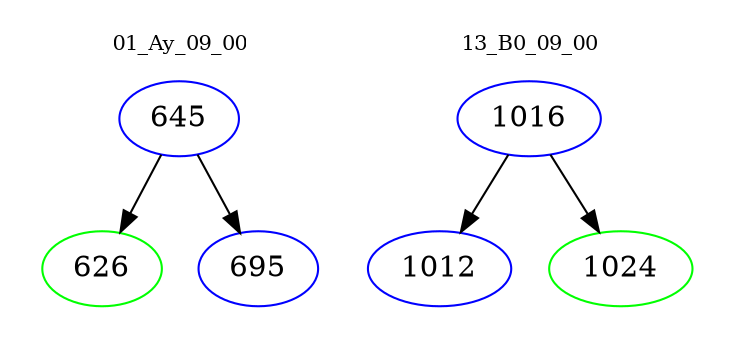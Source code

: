 digraph{
subgraph cluster_0 {
color = white
label = "01_Ay_09_00";
fontsize=10;
T0_645 [label="645", color="blue"]
T0_645 -> T0_626 [color="black"]
T0_626 [label="626", color="green"]
T0_645 -> T0_695 [color="black"]
T0_695 [label="695", color="blue"]
}
subgraph cluster_1 {
color = white
label = "13_B0_09_00";
fontsize=10;
T1_1016 [label="1016", color="blue"]
T1_1016 -> T1_1012 [color="black"]
T1_1012 [label="1012", color="blue"]
T1_1016 -> T1_1024 [color="black"]
T1_1024 [label="1024", color="green"]
}
}
